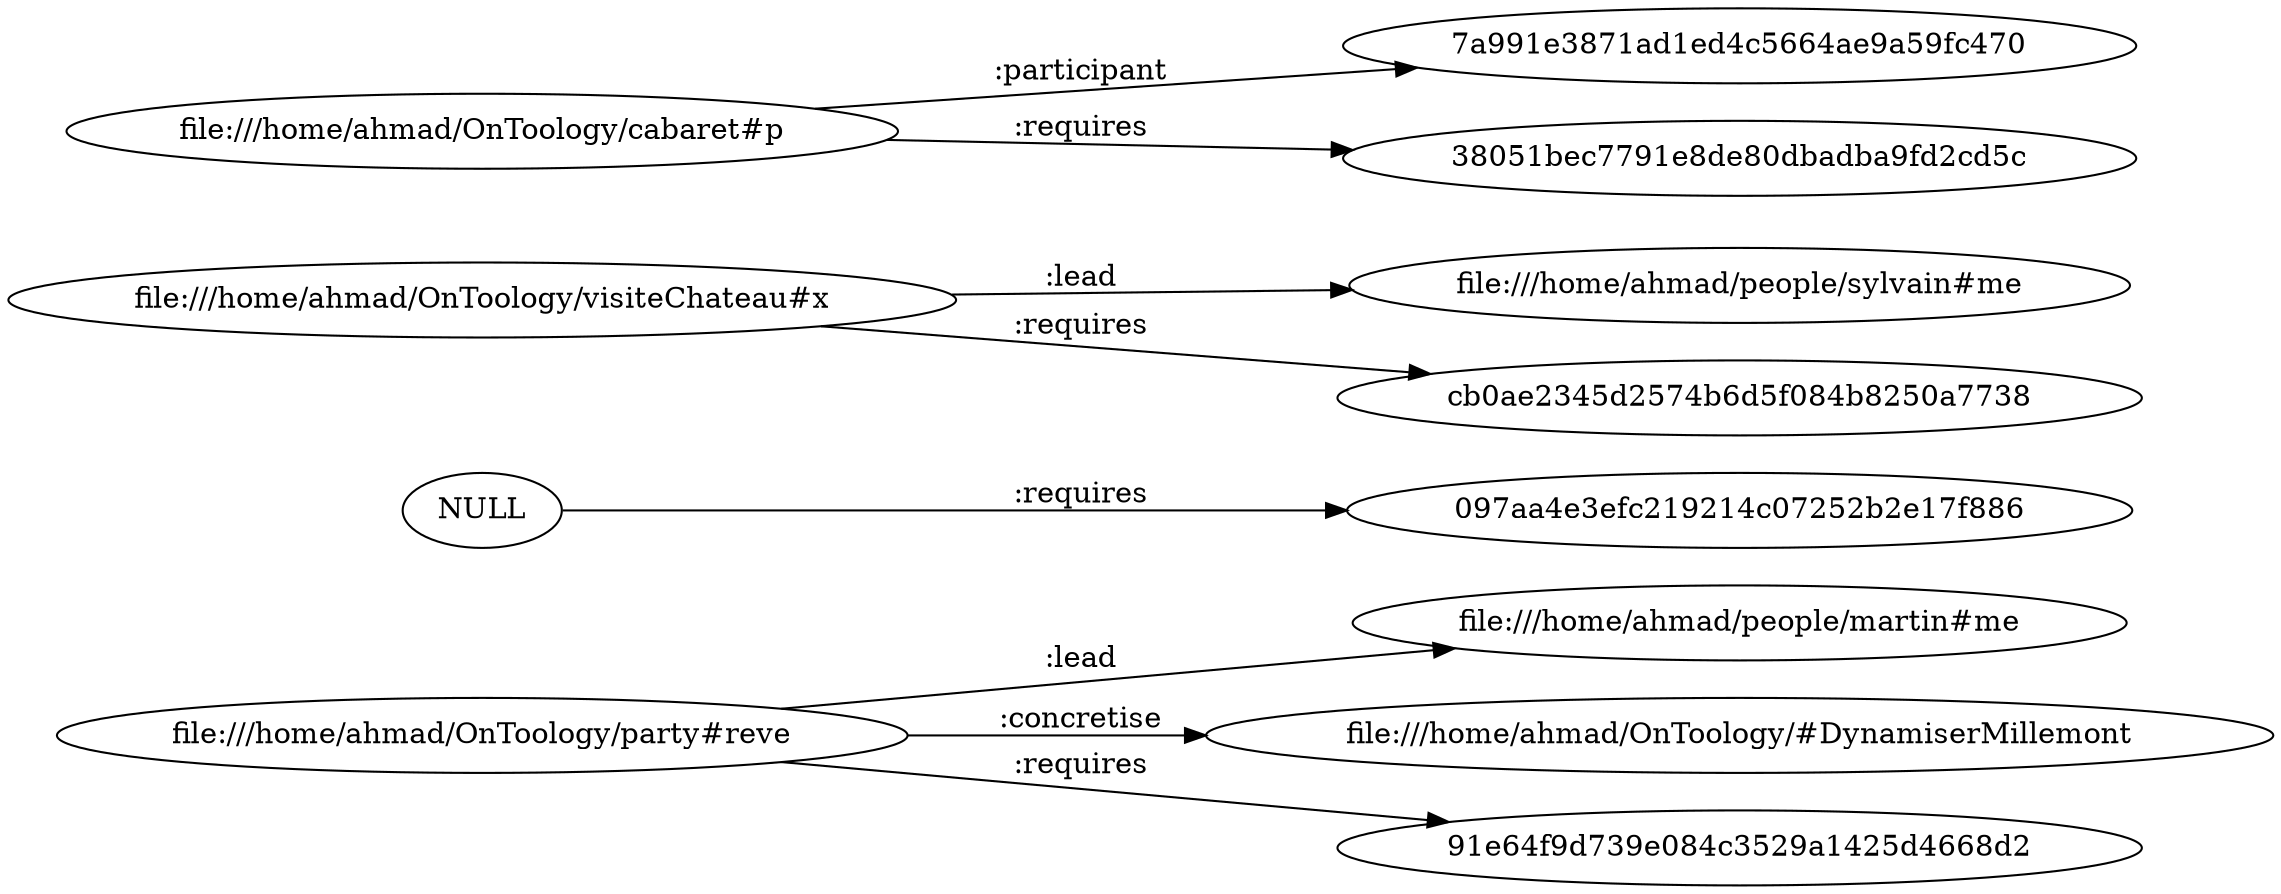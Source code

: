digraph ar2dtool_diagram { 
rankdir=LR;
size="1501"
	"file:///home/ahmad/OnToology/party#reve" -> "file:///home/ahmad/people/martin#me" [ label = ":lead" ];
	"file:///home/ahmad/OnToology/party#reve" -> "file:///home/ahmad/OnToology/#DynamiserMillemont" [ label = ":concretise" ];
	"file:///home/ahmad/OnToology/party#reve" -> "91e64f9d739e084c3529a1425d4668d2" [ label = ":requires" ];
	"NULL" -> "097aa4e3efc219214c07252b2e17f886" [ label = ":requires" ];
	"file:///home/ahmad/OnToology/visiteChateau#x" -> "file:///home/ahmad/people/sylvain#me" [ label = ":lead" ];
	"file:///home/ahmad/OnToology/visiteChateau#x" -> "cb0ae2345d2574b6d5f084b8250a7738" [ label = ":requires" ];
	"file:///home/ahmad/OnToology/cabaret#p" -> "7a991e3871ad1ed4c5664ae9a59fc470" [ label = ":participant" ];
	"file:///home/ahmad/OnToology/cabaret#p" -> "38051bec7791e8de80dbadba9fd2cd5c" [ label = ":requires" ];

}
